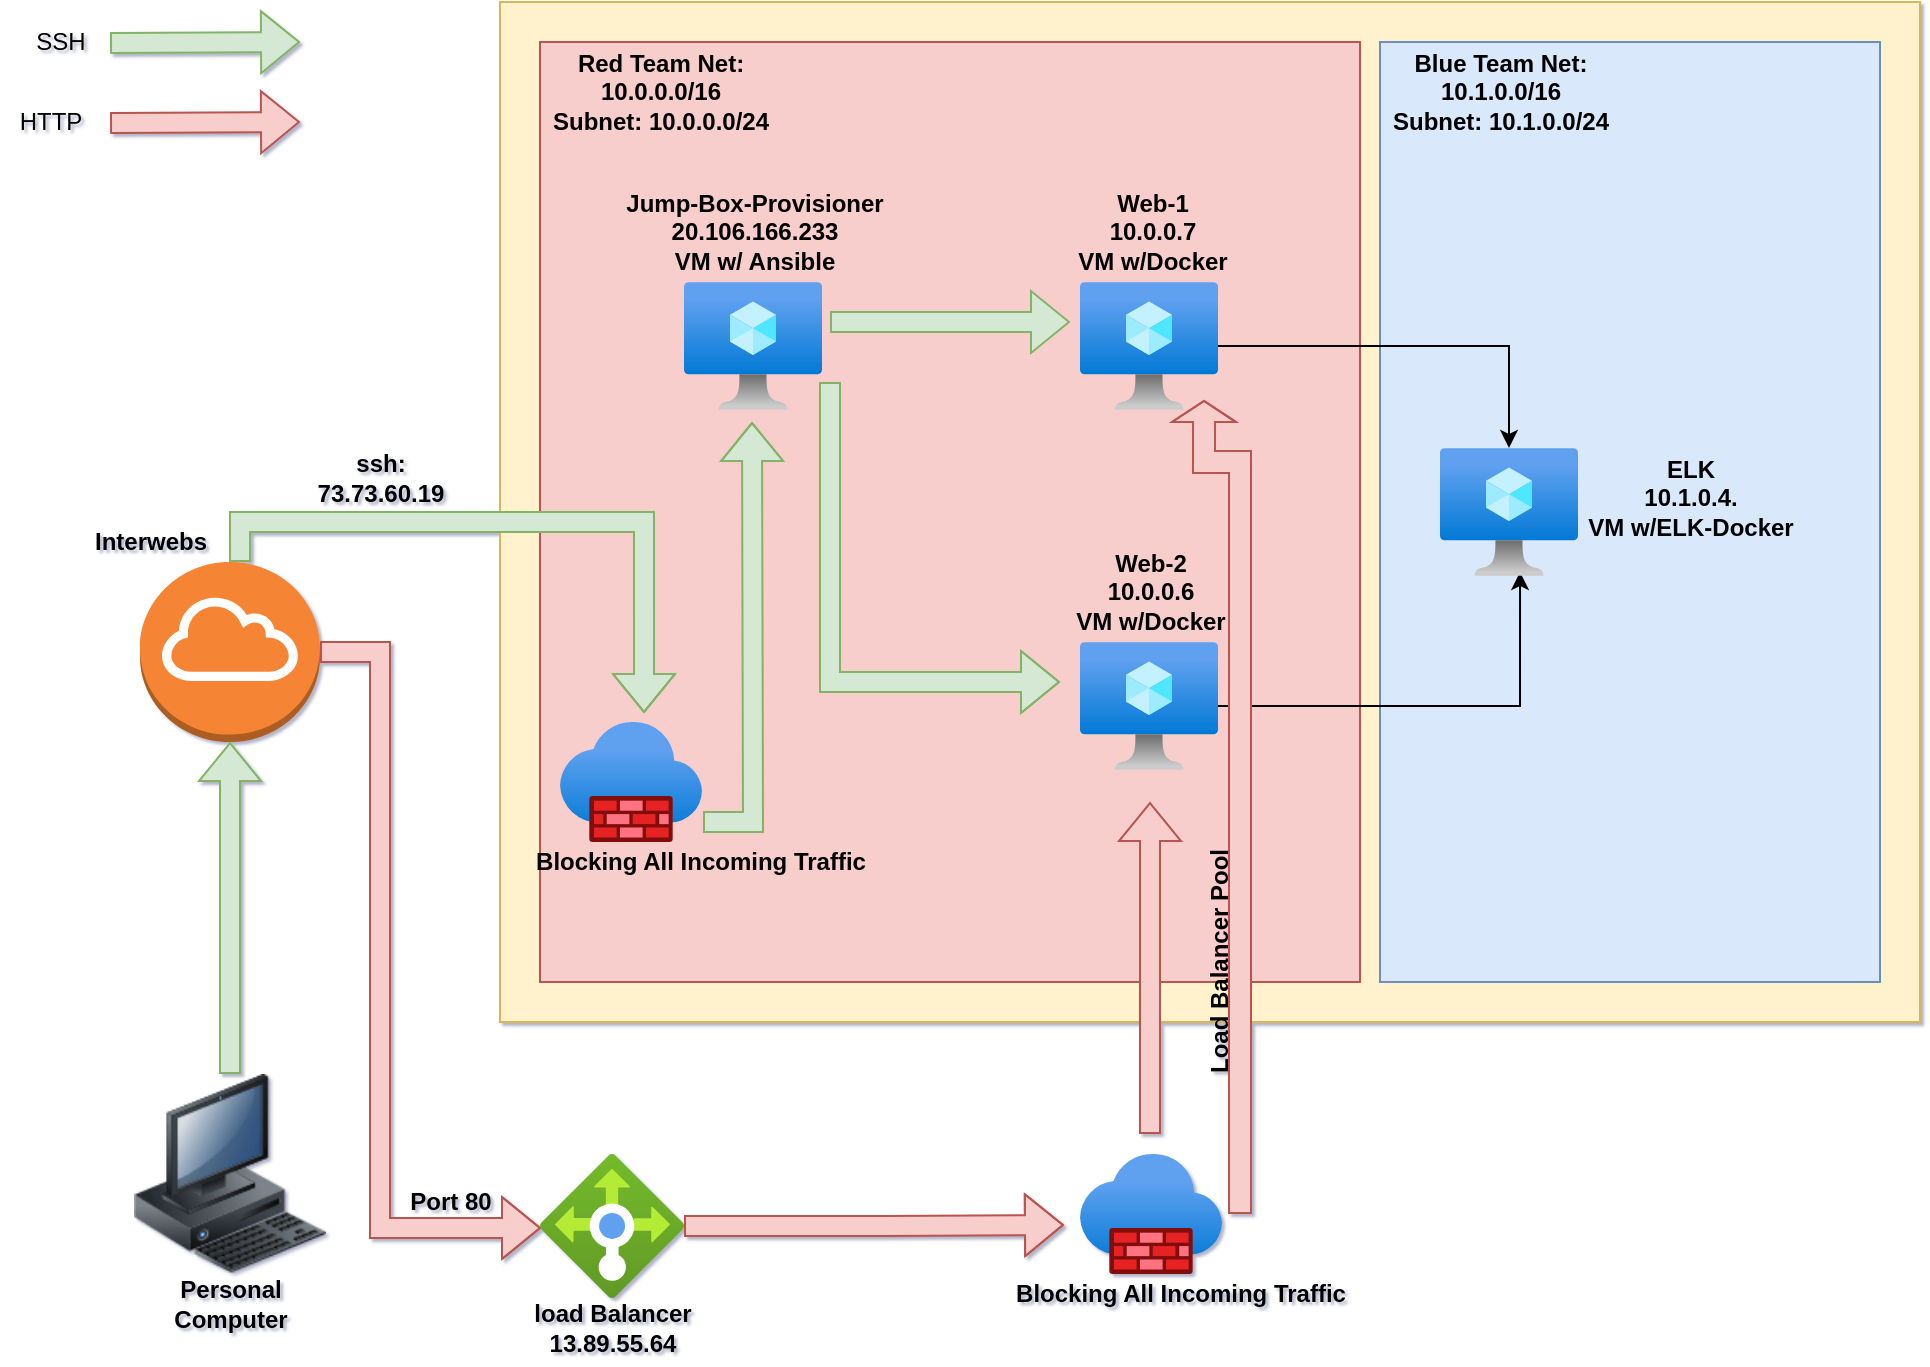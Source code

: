 <mxfile version="14.9.5" type="device"><diagram id="37FaZYTb4LPz48NeWMRm" name="Page-1"><mxGraphModel dx="1596" dy="749" grid="1" gridSize="10" guides="1" tooltips="1" connect="1" arrows="1" fold="1" page="1" pageScale="1" pageWidth="850" pageHeight="1100" background="none" math="0" shadow="1"><root><mxCell id="0"/><mxCell id="1" parent="0"/><mxCell id="6nBa32GT8dxbOJIXoQSz-7" value="" style="rounded=0;whiteSpace=wrap;html=1;fillColor=#fff2cc;strokeColor=#d6b656;" vertex="1" parent="1"><mxGeometry x="160" y="40" width="710" height="510" as="geometry"/></mxCell><mxCell id="6nBa32GT8dxbOJIXoQSz-8" value="" style="rounded=0;whiteSpace=wrap;html=1;fillColor=#f8cecc;strokeColor=#b85450;" vertex="1" parent="1"><mxGeometry x="180" y="60" width="410" height="470" as="geometry"/></mxCell><mxCell id="6nBa32GT8dxbOJIXoQSz-9" value="" style="rounded=0;whiteSpace=wrap;html=1;fillColor=#dae8fc;strokeColor=#6c8ebf;" vertex="1" parent="1"><mxGeometry x="600" y="60" width="250" height="470" as="geometry"/></mxCell><mxCell id="6nBa32GT8dxbOJIXoQSz-16" value="" style="aspect=fixed;html=1;points=[];align=center;image;fontSize=12;image=img/lib/azure2/compute/Virtual_Machine.svg;" vertex="1" parent="1"><mxGeometry x="252" y="180" width="69" height="64" as="geometry"/></mxCell><mxCell id="6nBa32GT8dxbOJIXoQSz-44" style="edgeStyle=orthogonalEdgeStyle;rounded=0;orthogonalLoop=1;jettySize=auto;html=1;" edge="1" parent="1" source="6nBa32GT8dxbOJIXoQSz-17" target="6nBa32GT8dxbOJIXoQSz-19"><mxGeometry relative="1" as="geometry"/></mxCell><mxCell id="6nBa32GT8dxbOJIXoQSz-17" value="" style="aspect=fixed;html=1;points=[];align=center;image;fontSize=12;image=img/lib/azure2/compute/Virtual_Machine.svg;" vertex="1" parent="1"><mxGeometry x="450" y="180" width="69" height="64" as="geometry"/></mxCell><mxCell id="6nBa32GT8dxbOJIXoQSz-43" style="edgeStyle=orthogonalEdgeStyle;rounded=0;orthogonalLoop=1;jettySize=auto;html=1;entryX=0.58;entryY=0.969;entryDx=0;entryDy=0;entryPerimeter=0;" edge="1" parent="1" source="6nBa32GT8dxbOJIXoQSz-18" target="6nBa32GT8dxbOJIXoQSz-19"><mxGeometry relative="1" as="geometry"/></mxCell><mxCell id="6nBa32GT8dxbOJIXoQSz-18" value="" style="aspect=fixed;html=1;points=[];align=center;image;fontSize=12;image=img/lib/azure2/compute/Virtual_Machine.svg;" vertex="1" parent="1"><mxGeometry x="450" y="360" width="69" height="64" as="geometry"/></mxCell><mxCell id="6nBa32GT8dxbOJIXoQSz-19" value="" style="aspect=fixed;html=1;points=[];align=center;image;fontSize=12;image=img/lib/azure2/compute/Virtual_Machine.svg;" vertex="1" parent="1"><mxGeometry x="630" y="263" width="69" height="64" as="geometry"/></mxCell><mxCell id="6nBa32GT8dxbOJIXoQSz-30" style="edgeStyle=orthogonalEdgeStyle;shape=flexArrow;rounded=0;orthogonalLoop=1;jettySize=auto;html=1;exitX=1;exitY=0.5;exitDx=0;exitDy=0;exitPerimeter=0;entryX=0.007;entryY=0.514;entryDx=0;entryDy=0;entryPerimeter=0;fillColor=#f8cecc;strokeColor=#b85450;" edge="1" parent="1" source="6nBa32GT8dxbOJIXoQSz-20" target="6nBa32GT8dxbOJIXoQSz-23"><mxGeometry relative="1" as="geometry"><Array as="points"><mxPoint x="100" y="365"/><mxPoint x="100" y="653"/></Array></mxGeometry></mxCell><mxCell id="6nBa32GT8dxbOJIXoQSz-20" value="" style="outlineConnect=0;dashed=0;verticalLabelPosition=bottom;verticalAlign=top;align=center;html=1;shape=mxgraph.aws3.internet_gateway;fillColor=#F58534;gradientColor=none;" vertex="1" parent="1"><mxGeometry x="-20" y="320" width="90" height="90" as="geometry"/></mxCell><mxCell id="6nBa32GT8dxbOJIXoQSz-45" style="edgeStyle=orthogonalEdgeStyle;shape=flexArrow;rounded=0;orthogonalLoop=1;jettySize=auto;html=1;fillColor=#d5e8d4;strokeColor=#82b366;" edge="1" parent="1" source="6nBa32GT8dxbOJIXoQSz-21" target="6nBa32GT8dxbOJIXoQSz-20"><mxGeometry relative="1" as="geometry"/></mxCell><mxCell id="6nBa32GT8dxbOJIXoQSz-21" value="" style="image;html=1;image=img/lib/clip_art/computers/Workstation_128x128.png" vertex="1" parent="1"><mxGeometry x="-30" y="576" width="110" height="100" as="geometry"/></mxCell><mxCell id="6nBa32GT8dxbOJIXoQSz-22" value="" style="aspect=fixed;html=1;points=[];align=center;image;fontSize=12;image=img/lib/azure2/networking/Firewalls.svg;" vertex="1" parent="1"><mxGeometry x="190" y="400" width="71" height="60" as="geometry"/></mxCell><mxCell id="6nBa32GT8dxbOJIXoQSz-33" value="" style="edgeStyle=orthogonalEdgeStyle;shape=flexArrow;rounded=0;orthogonalLoop=1;jettySize=auto;html=1;entryX=-0.113;entryY=0.592;entryDx=0;entryDy=0;entryPerimeter=0;fillColor=#f8cecc;strokeColor=#b85450;" edge="1" parent="1" source="6nBa32GT8dxbOJIXoQSz-23" target="6nBa32GT8dxbOJIXoQSz-24"><mxGeometry relative="1" as="geometry"><mxPoint x="332" y="652" as="targetPoint"/></mxGeometry></mxCell><mxCell id="6nBa32GT8dxbOJIXoQSz-23" value="" style="aspect=fixed;html=1;points=[];align=center;image;fontSize=12;image=img/lib/azure2/networking/Load_Balancers.svg;" vertex="1" parent="1"><mxGeometry x="180" y="616" width="72" height="72" as="geometry"/></mxCell><mxCell id="6nBa32GT8dxbOJIXoQSz-24" value="" style="aspect=fixed;html=1;points=[];align=center;image;fontSize=12;image=img/lib/azure2/networking/Firewalls.svg;" vertex="1" parent="1"><mxGeometry x="450" y="616" width="71" height="60" as="geometry"/></mxCell><mxCell id="6nBa32GT8dxbOJIXoQSz-35" style="edgeStyle=orthogonalEdgeStyle;shape=flexArrow;rounded=0;orthogonalLoop=1;jettySize=auto;html=1;exitX=0.5;exitY=0;exitDx=0;exitDy=0;fillColor=#f8cecc;strokeColor=#b85450;" edge="1" parent="1"><mxGeometry relative="1" as="geometry"><mxPoint x="485" y="606" as="sourcePoint"/><mxPoint x="485" y="440" as="targetPoint"/></mxGeometry></mxCell><mxCell id="6nBa32GT8dxbOJIXoQSz-36" style="edgeStyle=orthogonalEdgeStyle;shape=flexArrow;rounded=0;orthogonalLoop=1;jettySize=auto;html=1;fillColor=#f8cecc;strokeColor=#b85450;width=11;endSize=3.17;entryX=0.899;entryY=0.922;entryDx=0;entryDy=0;entryPerimeter=0;" edge="1" parent="1" target="6nBa32GT8dxbOJIXoQSz-17"><mxGeometry relative="1" as="geometry"><mxPoint x="530" y="646" as="sourcePoint"/><mxPoint x="510" y="260" as="targetPoint"/><Array as="points"><mxPoint x="530" y="270"/><mxPoint x="512" y="270"/></Array></mxGeometry></mxCell><mxCell id="6nBa32GT8dxbOJIXoQSz-37" style="edgeStyle=orthogonalEdgeStyle;shape=flexArrow;rounded=0;orthogonalLoop=1;jettySize=auto;html=1;exitX=0.556;exitY=0;exitDx=0;exitDy=0;exitPerimeter=0;entryX=0.592;entryY=-0.075;entryDx=0;entryDy=0;entryPerimeter=0;fillColor=#d5e8d4;strokeColor=#82b366;" edge="1" parent="1" source="6nBa32GT8dxbOJIXoQSz-20" target="6nBa32GT8dxbOJIXoQSz-22"><mxGeometry relative="1" as="geometry"><mxPoint x="20" y="280" as="sourcePoint"/><mxPoint x="220" y="360" as="targetPoint"/><Array as="points"><mxPoint x="30" y="300"/><mxPoint x="232" y="300"/></Array></mxGeometry></mxCell><mxCell id="6nBa32GT8dxbOJIXoQSz-39" style="edgeStyle=orthogonalEdgeStyle;shape=flexArrow;rounded=0;orthogonalLoop=1;jettySize=auto;html=1;exitX=1.007;exitY=0.833;exitDx=0;exitDy=0;exitPerimeter=0;fillColor=#d5e8d4;strokeColor=#82b366;" edge="1" parent="1" source="6nBa32GT8dxbOJIXoQSz-22"><mxGeometry relative="1" as="geometry"><mxPoint x="286" y="416" as="sourcePoint"/><mxPoint x="286" y="250" as="targetPoint"/></mxGeometry></mxCell><mxCell id="6nBa32GT8dxbOJIXoQSz-40" value="" style="edgeStyle=orthogonalEdgeStyle;shape=flexArrow;rounded=0;orthogonalLoop=1;jettySize=auto;html=1;fillColor=#d5e8d4;strokeColor=#82b366;" edge="1" parent="1"><mxGeometry relative="1" as="geometry"><mxPoint x="325" y="200" as="sourcePoint"/><mxPoint x="445" y="200" as="targetPoint"/></mxGeometry></mxCell><mxCell id="6nBa32GT8dxbOJIXoQSz-42" value="" style="edgeStyle=orthogonalEdgeStyle;shape=flexArrow;rounded=0;orthogonalLoop=1;jettySize=auto;html=1;fillColor=#d5e8d4;strokeColor=#82b366;" edge="1" parent="1"><mxGeometry relative="1" as="geometry"><mxPoint x="325" y="230" as="sourcePoint"/><mxPoint x="440" y="380" as="targetPoint"/><Array as="points"><mxPoint x="325" y="380"/><mxPoint x="410" y="380"/></Array></mxGeometry></mxCell><mxCell id="6nBa32GT8dxbOJIXoQSz-47" value="" style="edgeStyle=orthogonalEdgeStyle;shape=flexArrow;rounded=0;orthogonalLoop=1;jettySize=auto;html=1;entryX=-0.113;entryY=0.592;entryDx=0;entryDy=0;entryPerimeter=0;fillColor=#d5e8d4;strokeColor=#82b366;" edge="1" parent="1"><mxGeometry relative="1" as="geometry"><mxPoint x="-34.98" y="60.48" as="sourcePoint"/><mxPoint x="59.997" y="60" as="targetPoint"/><Array as="points"><mxPoint x="-34.98" y="60.48"/></Array></mxGeometry></mxCell><mxCell id="6nBa32GT8dxbOJIXoQSz-49" value="" style="edgeStyle=orthogonalEdgeStyle;shape=flexArrow;rounded=0;orthogonalLoop=1;jettySize=auto;html=1;entryX=-0.113;entryY=0.592;entryDx=0;entryDy=0;entryPerimeter=0;fillColor=#f8cecc;strokeColor=#b85450;" edge="1" parent="1"><mxGeometry relative="1" as="geometry"><mxPoint x="-34.98" y="100.48" as="sourcePoint"/><mxPoint x="59.997" y="100" as="targetPoint"/><Array as="points"><mxPoint x="-34.98" y="100.48"/></Array></mxGeometry></mxCell><mxCell id="6nBa32GT8dxbOJIXoQSz-50" value="Personal&lt;br&gt;Computer" style="text;html=1;align=center;verticalAlign=middle;resizable=0;points=[];autosize=1;strokeColor=none;fontStyle=1" vertex="1" parent="1"><mxGeometry x="-10" y="676" width="70" height="30" as="geometry"/></mxCell><mxCell id="6nBa32GT8dxbOJIXoQSz-51" value="Interwebs" style="text;html=1;align=center;verticalAlign=middle;resizable=0;points=[];autosize=1;strokeColor=none;fontStyle=1" vertex="1" parent="1"><mxGeometry x="-50" y="300" width="70" height="20" as="geometry"/></mxCell><mxCell id="6nBa32GT8dxbOJIXoQSz-52" value="Port 80&lt;br&gt;" style="text;html=1;align=center;verticalAlign=middle;resizable=0;points=[];autosize=1;strokeColor=none;fontStyle=1" vertex="1" parent="1"><mxGeometry x="105" y="630" width="60" height="20" as="geometry"/></mxCell><mxCell id="6nBa32GT8dxbOJIXoQSz-53" value="load Balancer&lt;br&gt;13.89.55.64&lt;br&gt;" style="text;html=1;align=center;verticalAlign=middle;resizable=0;points=[];autosize=1;strokeColor=none;fontStyle=1" vertex="1" parent="1"><mxGeometry x="171" y="688" width="90" height="30" as="geometry"/></mxCell><mxCell id="6nBa32GT8dxbOJIXoQSz-54" value="Blocking All Incoming Traffic" style="text;html=1;align=center;verticalAlign=middle;resizable=0;points=[];autosize=1;strokeColor=none;fontStyle=1" vertex="1" parent="1"><mxGeometry x="410" y="676" width="180" height="20" as="geometry"/></mxCell><mxCell id="6nBa32GT8dxbOJIXoQSz-55" value="Load Balancer Pool" style="text;html=1;align=center;verticalAlign=middle;resizable=0;points=[];autosize=1;rotation=-90;fontStyle=1" vertex="1" parent="1"><mxGeometry x="455" y="510" width="130" height="20" as="geometry"/></mxCell><mxCell id="6nBa32GT8dxbOJIXoQSz-56" value="Web-2&lt;br&gt;10.0.0.6&lt;br&gt;VM w/Docker" style="text;html=1;align=center;verticalAlign=middle;resizable=0;points=[];autosize=1;strokeColor=none;fontStyle=1" vertex="1" parent="1"><mxGeometry x="439.5" y="310" width="90" height="50" as="geometry"/></mxCell><mxCell id="6nBa32GT8dxbOJIXoQSz-57" value="Web-1&lt;br&gt;10.0.0.7&lt;br&gt;VM w/Docker" style="text;html=1;align=center;verticalAlign=middle;resizable=0;points=[];autosize=1;strokeColor=none;fontStyle=1" vertex="1" parent="1"><mxGeometry x="440.5" y="130" width="90" height="50" as="geometry"/></mxCell><mxCell id="6nBa32GT8dxbOJIXoQSz-58" value="Red Team Net:&lt;br&gt;10.0.0.0/16&lt;br&gt;Subnet: 10.0.0.0/24&lt;br&gt;" style="text;html=1;align=center;verticalAlign=middle;resizable=0;points=[];autosize=1;strokeColor=none;fontStyle=1" vertex="1" parent="1"><mxGeometry x="180" y="60" width="120" height="50" as="geometry"/></mxCell><mxCell id="6nBa32GT8dxbOJIXoQSz-59" value="Jump-Box-Provisioner&lt;br&gt;20.106.166.233&lt;br&gt;VM w/ Ansible" style="text;html=1;align=center;verticalAlign=middle;resizable=0;points=[];autosize=1;strokeColor=none;fontStyle=1" vertex="1" parent="1"><mxGeometry x="216.5" y="130" width="140" height="50" as="geometry"/></mxCell><mxCell id="6nBa32GT8dxbOJIXoQSz-60" value="ssh:&lt;br&gt;73.73.60.19&lt;br&gt;" style="text;html=1;align=center;verticalAlign=middle;resizable=0;points=[];autosize=1;strokeColor=none;fontStyle=1" vertex="1" parent="1"><mxGeometry x="60" y="263" width="80" height="30" as="geometry"/></mxCell><mxCell id="6nBa32GT8dxbOJIXoQSz-61" value="Blocking All Incoming Traffic" style="text;html=1;align=center;verticalAlign=middle;resizable=0;points=[];autosize=1;strokeColor=none;fontStyle=1" vertex="1" parent="1"><mxGeometry x="170" y="460" width="180" height="20" as="geometry"/></mxCell><mxCell id="6nBa32GT8dxbOJIXoQSz-62" value="Blue Team Net:&lt;br&gt;10.1.0.0/16&lt;br&gt;Subnet: 10.1.0.0/24&lt;br&gt;" style="text;html=1;align=center;verticalAlign=middle;resizable=0;points=[];autosize=1;strokeColor=none;fontStyle=1" vertex="1" parent="1"><mxGeometry x="600" y="60" width="120" height="50" as="geometry"/></mxCell><mxCell id="6nBa32GT8dxbOJIXoQSz-63" value="ELK&lt;br&gt;10.1.0.4.&lt;br&gt;VM w/ELK-Docker" style="text;html=1;align=center;verticalAlign=middle;resizable=0;points=[];autosize=1;strokeColor=none;fontStyle=1" vertex="1" parent="1"><mxGeometry x="695" y="263" width="120" height="50" as="geometry"/></mxCell><mxCell id="6nBa32GT8dxbOJIXoQSz-64" value="SSH" style="text;html=1;align=center;verticalAlign=middle;resizable=0;points=[];autosize=1;strokeColor=none;" vertex="1" parent="1"><mxGeometry x="-80" y="50" width="40" height="20" as="geometry"/></mxCell><mxCell id="6nBa32GT8dxbOJIXoQSz-65" value="HTTP" style="text;html=1;align=center;verticalAlign=middle;resizable=0;points=[];autosize=1;strokeColor=none;" vertex="1" parent="1"><mxGeometry x="-90" y="90" width="50" height="20" as="geometry"/></mxCell></root></mxGraphModel></diagram></mxfile>